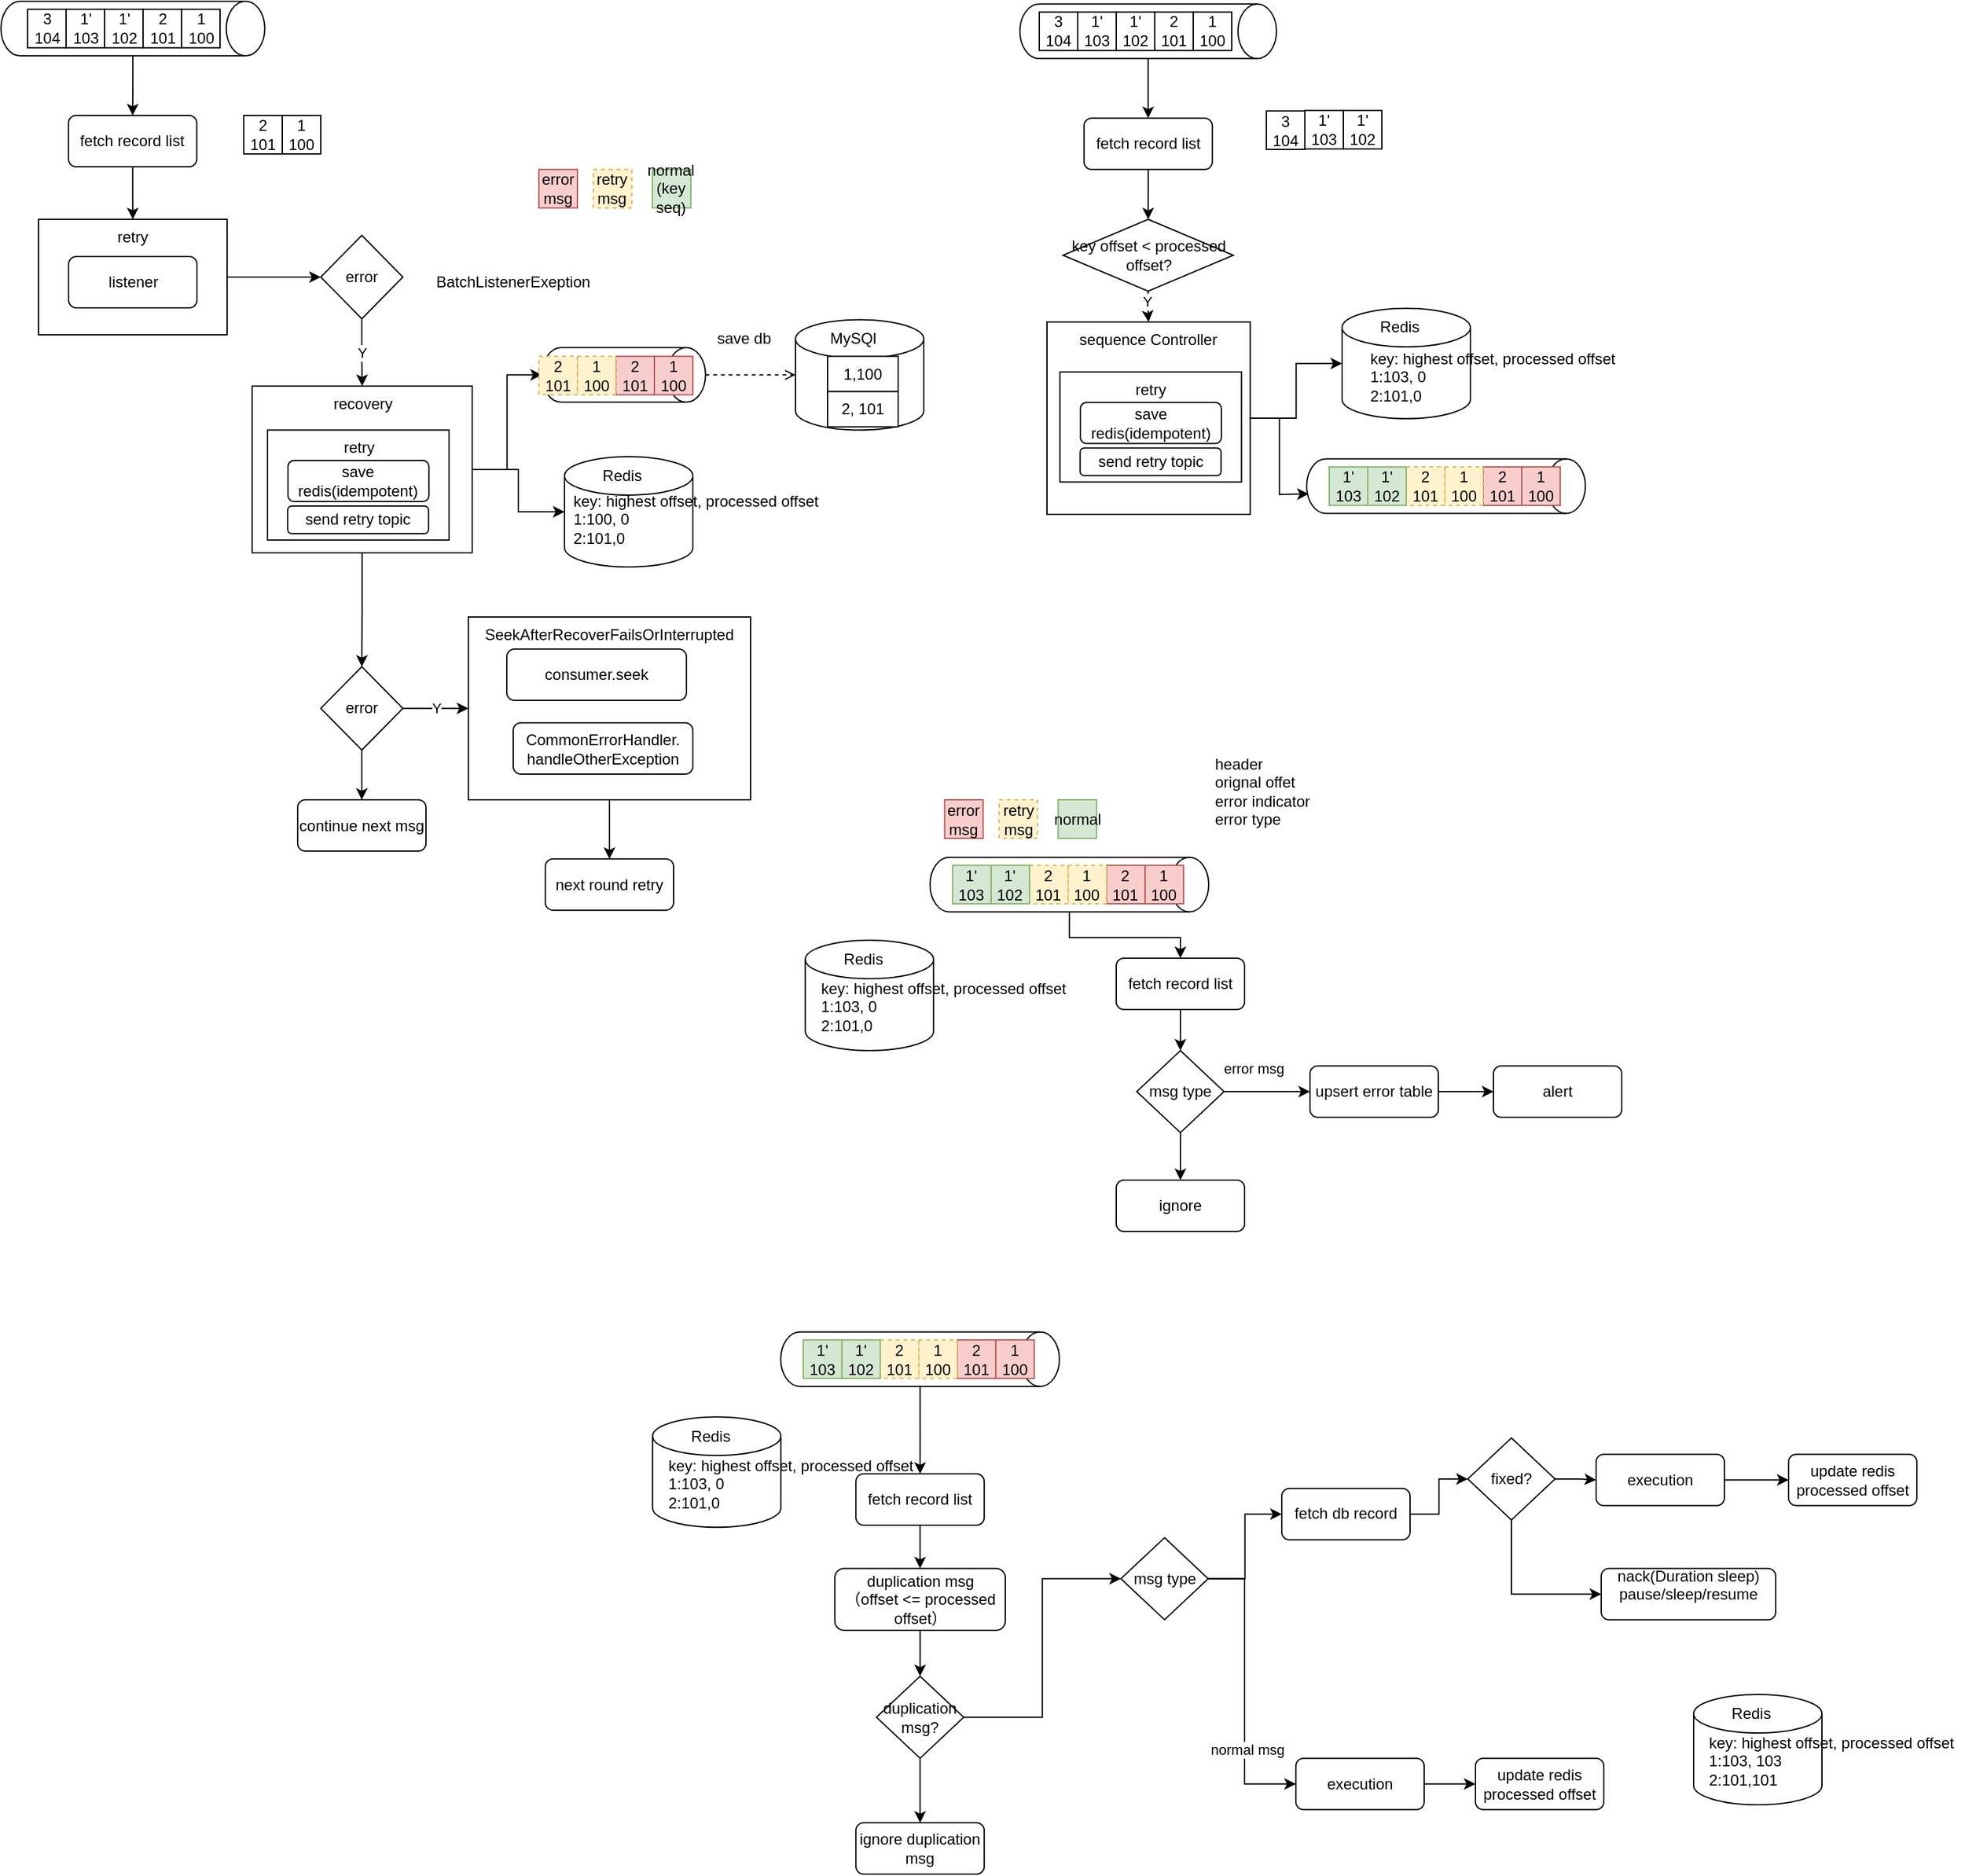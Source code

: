 <mxfile version="26.1.1">
  <diagram name="第 1 页" id="O6liCrvr6T_qjz66huat">
    <mxGraphModel dx="1817" dy="739" grid="1" gridSize="10" guides="1" tooltips="1" connect="1" arrows="1" fold="1" page="1" pageScale="1" pageWidth="827" pageHeight="1169" math="0" shadow="0">
      <root>
        <mxCell id="0" />
        <mxCell id="1" parent="0" />
        <mxCell id="ls6p_8hV20rsziK436bs-142" style="edgeStyle=orthogonalEdgeStyle;rounded=0;orthogonalLoop=1;jettySize=auto;html=1;entryX=0.5;entryY=0;entryDx=0;entryDy=0;" edge="1" parent="1" source="ls6p_8hV20rsziK436bs-121" target="ls6p_8hV20rsziK436bs-141">
          <mxGeometry relative="1" as="geometry" />
        </mxCell>
        <mxCell id="ls6p_8hV20rsziK436bs-121" value="" style="shape=cylinder3;whiteSpace=wrap;html=1;boundedLbl=1;backgroundOutline=1;size=15;rotation=90;" vertex="1" parent="1">
          <mxGeometry x="742.2" y="790" width="42.5" height="217.19" as="geometry" />
        </mxCell>
        <mxCell id="ls6p_8hV20rsziK436bs-19" style="edgeStyle=orthogonalEdgeStyle;rounded=0;orthogonalLoop=1;jettySize=auto;html=1;entryX=0.5;entryY=0;entryDx=0;entryDy=0;" edge="1" parent="1" source="ls6p_8hV20rsziK436bs-1" target="ls6p_8hV20rsziK436bs-18">
          <mxGeometry relative="1" as="geometry" />
        </mxCell>
        <mxCell id="ls6p_8hV20rsziK436bs-1" value="" style="shape=cylinder3;whiteSpace=wrap;html=1;boundedLbl=1;backgroundOutline=1;size=15;rotation=90;" vertex="1" parent="1">
          <mxGeometry x="12.31" y="128.44" width="42.5" height="205.62" as="geometry" />
        </mxCell>
        <mxCell id="ls6p_8hV20rsziK436bs-2" value="1&lt;div&gt;100&lt;/div&gt;" style="rounded=0;whiteSpace=wrap;html=1;" vertex="1" parent="1">
          <mxGeometry x="71.5" y="216.26" width="30" height="30" as="geometry" />
        </mxCell>
        <mxCell id="ls6p_8hV20rsziK436bs-3" value="2&lt;br&gt;&lt;div&gt;101&lt;/div&gt;" style="rounded=0;whiteSpace=wrap;html=1;" vertex="1" parent="1">
          <mxGeometry x="41.5" y="216.26" width="30" height="30" as="geometry" />
        </mxCell>
        <mxCell id="ls6p_8hV20rsziK436bs-4" value="1&#39;&lt;br&gt;&lt;div&gt;102&lt;/div&gt;" style="rounded=0;whiteSpace=wrap;html=1;" vertex="1" parent="1">
          <mxGeometry x="11.5" y="216.26" width="30" height="30" as="geometry" />
        </mxCell>
        <mxCell id="ls6p_8hV20rsziK436bs-5" value="1&#39;&lt;br&gt;&lt;div&gt;103&lt;/div&gt;" style="rounded=0;whiteSpace=wrap;html=1;" vertex="1" parent="1">
          <mxGeometry x="-18.5" y="216.26" width="30" height="30" as="geometry" />
        </mxCell>
        <mxCell id="ls6p_8hV20rsziK436bs-6" value="1&lt;div&gt;100&lt;/div&gt;" style="rounded=0;whiteSpace=wrap;html=1;" vertex="1" parent="1">
          <mxGeometry x="150" y="299" width="30" height="30" as="geometry" />
        </mxCell>
        <mxCell id="ls6p_8hV20rsziK436bs-7" value="2&lt;br&gt;&lt;div&gt;101&lt;/div&gt;" style="rounded=0;whiteSpace=wrap;html=1;" vertex="1" parent="1">
          <mxGeometry x="120" y="299" width="30" height="30" as="geometry" />
        </mxCell>
        <mxCell id="ls6p_8hV20rsziK436bs-25" style="edgeStyle=orthogonalEdgeStyle;rounded=0;orthogonalLoop=1;jettySize=auto;html=1;entryX=0.5;entryY=0;entryDx=0;entryDy=0;" edge="1" parent="1" source="ls6p_8hV20rsziK436bs-18" target="ls6p_8hV20rsziK436bs-22">
          <mxGeometry relative="1" as="geometry" />
        </mxCell>
        <mxCell id="ls6p_8hV20rsziK436bs-18" value="fetch record list" style="rounded=1;whiteSpace=wrap;html=1;" vertex="1" parent="1">
          <mxGeometry x="-16.63" y="299" width="100" height="40" as="geometry" />
        </mxCell>
        <mxCell id="ls6p_8hV20rsziK436bs-29" style="edgeStyle=orthogonalEdgeStyle;rounded=0;orthogonalLoop=1;jettySize=auto;html=1;entryX=0;entryY=0.5;entryDx=0;entryDy=0;" edge="1" parent="1" source="ls6p_8hV20rsziK436bs-22" target="ls6p_8hV20rsziK436bs-28">
          <mxGeometry relative="1" as="geometry" />
        </mxCell>
        <mxCell id="ls6p_8hV20rsziK436bs-22" value="retry" style="rounded=0;whiteSpace=wrap;html=1;verticalAlign=top;" vertex="1" parent="1">
          <mxGeometry x="-40" y="380" width="147" height="90" as="geometry" />
        </mxCell>
        <mxCell id="ls6p_8hV20rsziK436bs-23" value="listener" style="rounded=1;whiteSpace=wrap;html=1;" vertex="1" parent="1">
          <mxGeometry x="-16.5" y="409" width="100" height="40" as="geometry" />
        </mxCell>
        <mxCell id="ls6p_8hV20rsziK436bs-116" style="edgeStyle=orthogonalEdgeStyle;rounded=0;orthogonalLoop=1;jettySize=auto;html=1;entryX=0.5;entryY=0;entryDx=0;entryDy=0;" edge="1" parent="1" source="ls6p_8hV20rsziK436bs-26" target="ls6p_8hV20rsziK436bs-35">
          <mxGeometry relative="1" as="geometry" />
        </mxCell>
        <mxCell id="ls6p_8hV20rsziK436bs-26" value="recovery" style="rounded=0;whiteSpace=wrap;html=1;verticalAlign=top;" vertex="1" parent="1">
          <mxGeometry x="126.5" y="510" width="171.5" height="130" as="geometry" />
        </mxCell>
        <mxCell id="ls6p_8hV20rsziK436bs-31" value="Y" style="edgeStyle=orthogonalEdgeStyle;rounded=0;orthogonalLoop=1;jettySize=auto;html=1;entryX=0.5;entryY=0;entryDx=0;entryDy=0;" edge="1" parent="1" source="ls6p_8hV20rsziK436bs-28" target="ls6p_8hV20rsziK436bs-26">
          <mxGeometry relative="1" as="geometry" />
        </mxCell>
        <mxCell id="ls6p_8hV20rsziK436bs-28" value="error" style="rhombus;whiteSpace=wrap;html=1;" vertex="1" parent="1">
          <mxGeometry x="180" y="392.5" width="64" height="65" as="geometry" />
        </mxCell>
        <mxCell id="ls6p_8hV20rsziK436bs-30" value="BatchListenerExeption" style="text;html=1;align=center;verticalAlign=middle;whiteSpace=wrap;rounded=0;" vertex="1" parent="1">
          <mxGeometry x="300" y="414" width="60" height="30" as="geometry" />
        </mxCell>
        <mxCell id="ls6p_8hV20rsziK436bs-39" value="Y" style="edgeStyle=orthogonalEdgeStyle;rounded=0;orthogonalLoop=1;jettySize=auto;html=1;entryX=0;entryY=0.5;entryDx=0;entryDy=0;" edge="1" parent="1" source="ls6p_8hV20rsziK436bs-35" target="ls6p_8hV20rsziK436bs-37">
          <mxGeometry relative="1" as="geometry" />
        </mxCell>
        <mxCell id="ls6p_8hV20rsziK436bs-230" value="" style="edgeStyle=orthogonalEdgeStyle;rounded=0;orthogonalLoop=1;jettySize=auto;html=1;" edge="1" parent="1" source="ls6p_8hV20rsziK436bs-35" target="ls6p_8hV20rsziK436bs-229">
          <mxGeometry relative="1" as="geometry" />
        </mxCell>
        <mxCell id="ls6p_8hV20rsziK436bs-35" value="error" style="rhombus;whiteSpace=wrap;html=1;" vertex="1" parent="1">
          <mxGeometry x="180" y="728.75" width="64" height="65" as="geometry" />
        </mxCell>
        <mxCell id="ls6p_8hV20rsziK436bs-232" style="edgeStyle=orthogonalEdgeStyle;rounded=0;orthogonalLoop=1;jettySize=auto;html=1;" edge="1" parent="1" source="ls6p_8hV20rsziK436bs-37" target="ls6p_8hV20rsziK436bs-231">
          <mxGeometry relative="1" as="geometry" />
        </mxCell>
        <mxCell id="ls6p_8hV20rsziK436bs-37" value="SeekAfterRecoverFailsOrInterrupted" style="rounded=0;whiteSpace=wrap;html=1;verticalAlign=top;" vertex="1" parent="1">
          <mxGeometry x="295" y="690" width="220" height="142.5" as="geometry" />
        </mxCell>
        <mxCell id="ls6p_8hV20rsziK436bs-38" value="CommonErrorHandler.&lt;div&gt;handleOtherException&lt;/div&gt;" style="rounded=1;whiteSpace=wrap;html=1;" vertex="1" parent="1">
          <mxGeometry x="330" y="772.5" width="140" height="40" as="geometry" />
        </mxCell>
        <mxCell id="ls6p_8hV20rsziK436bs-40" value="consumer.seek" style="rounded=1;whiteSpace=wrap;html=1;" vertex="1" parent="1">
          <mxGeometry x="325" y="715" width="140" height="40" as="geometry" />
        </mxCell>
        <mxCell id="ls6p_8hV20rsziK436bs-48" value="" style="shape=cylinder3;whiteSpace=wrap;html=1;boundedLbl=1;backgroundOutline=1;size=15;" vertex="1" parent="1">
          <mxGeometry x="370" y="565" width="100" height="86" as="geometry" />
        </mxCell>
        <mxCell id="ls6p_8hV20rsziK436bs-51" value="Redis" style="text;html=1;align=center;verticalAlign=middle;whiteSpace=wrap;rounded=0;" vertex="1" parent="1">
          <mxGeometry x="380" y="565" width="70" height="30" as="geometry" />
        </mxCell>
        <mxCell id="ls6p_8hV20rsziK436bs-54" style="edgeStyle=orthogonalEdgeStyle;rounded=0;orthogonalLoop=1;jettySize=auto;html=1;entryX=0;entryY=0.5;entryDx=0;entryDy=0;entryPerimeter=0;exitX=1;exitY=0.5;exitDx=0;exitDy=0;" edge="1" parent="1" source="ls6p_8hV20rsziK436bs-26" target="ls6p_8hV20rsziK436bs-48">
          <mxGeometry relative="1" as="geometry" />
        </mxCell>
        <mxCell id="ls6p_8hV20rsziK436bs-59" style="edgeStyle=orthogonalEdgeStyle;rounded=0;orthogonalLoop=1;jettySize=auto;html=1;entryX=0.5;entryY=0;entryDx=0;entryDy=0;" edge="1" parent="1" source="ls6p_8hV20rsziK436bs-60" target="ls6p_8hV20rsziK436bs-67">
          <mxGeometry relative="1" as="geometry" />
        </mxCell>
        <mxCell id="ls6p_8hV20rsziK436bs-60" value="" style="shape=cylinder3;whiteSpace=wrap;html=1;boundedLbl=1;backgroundOutline=1;size=15;rotation=90;" vertex="1" parent="1">
          <mxGeometry x="803.63" y="133.38" width="42.5" height="200" as="geometry" />
        </mxCell>
        <mxCell id="ls6p_8hV20rsziK436bs-61" value="1&lt;div&gt;100&lt;/div&gt;" style="rounded=0;whiteSpace=wrap;html=1;" vertex="1" parent="1">
          <mxGeometry x="860" y="218.38" width="30" height="30" as="geometry" />
        </mxCell>
        <mxCell id="ls6p_8hV20rsziK436bs-62" value="2&lt;br&gt;&lt;div&gt;101&lt;/div&gt;" style="rounded=0;whiteSpace=wrap;html=1;" vertex="1" parent="1">
          <mxGeometry x="830" y="218.38" width="30" height="30" as="geometry" />
        </mxCell>
        <mxCell id="ls6p_8hV20rsziK436bs-63" value="1&#39;&lt;br&gt;&lt;div&gt;102&lt;/div&gt;" style="rounded=0;whiteSpace=wrap;html=1;" vertex="1" parent="1">
          <mxGeometry x="800" y="218.38" width="30" height="30" as="geometry" />
        </mxCell>
        <mxCell id="ls6p_8hV20rsziK436bs-64" value="1&#39;&lt;br&gt;&lt;div&gt;103&lt;/div&gt;" style="rounded=0;whiteSpace=wrap;html=1;" vertex="1" parent="1">
          <mxGeometry x="770" y="218.38" width="30" height="30" as="geometry" />
        </mxCell>
        <mxCell id="ls6p_8hV20rsziK436bs-65" value="1&#39;&lt;div&gt;102&lt;/div&gt;" style="rounded=0;whiteSpace=wrap;html=1;" vertex="1" parent="1">
          <mxGeometry x="977" y="295.12" width="30" height="30" as="geometry" />
        </mxCell>
        <mxCell id="ls6p_8hV20rsziK436bs-66" value="1&#39;&lt;br&gt;&lt;div&gt;103&lt;/div&gt;" style="rounded=0;whiteSpace=wrap;html=1;" vertex="1" parent="1">
          <mxGeometry x="947" y="295.12" width="30" height="30" as="geometry" />
        </mxCell>
        <mxCell id="ls6p_8hV20rsziK436bs-93" value="" style="edgeStyle=orthogonalEdgeStyle;rounded=0;orthogonalLoop=1;jettySize=auto;html=1;" edge="1" parent="1" source="ls6p_8hV20rsziK436bs-67" target="ls6p_8hV20rsziK436bs-92">
          <mxGeometry relative="1" as="geometry" />
        </mxCell>
        <mxCell id="ls6p_8hV20rsziK436bs-67" value="fetch record list" style="rounded=1;whiteSpace=wrap;html=1;" vertex="1" parent="1">
          <mxGeometry x="774.87" y="301.12" width="100" height="40" as="geometry" />
        </mxCell>
        <mxCell id="ls6p_8hV20rsziK436bs-68" value="3&lt;br&gt;&lt;div&gt;104&lt;/div&gt;" style="rounded=0;whiteSpace=wrap;html=1;" vertex="1" parent="1">
          <mxGeometry x="-48.5" y="216.26" width="30" height="30" as="geometry" />
        </mxCell>
        <mxCell id="ls6p_8hV20rsziK436bs-69" value="3&lt;br&gt;&lt;div&gt;104&lt;/div&gt;" style="rounded=0;whiteSpace=wrap;html=1;" vertex="1" parent="1">
          <mxGeometry x="740" y="218.38" width="30" height="30" as="geometry" />
        </mxCell>
        <mxCell id="ls6p_8hV20rsziK436bs-70" value="3&lt;br&gt;&lt;div&gt;104&lt;/div&gt;" style="rounded=0;whiteSpace=wrap;html=1;" vertex="1" parent="1">
          <mxGeometry x="917" y="295.5" width="30" height="30" as="geometry" />
        </mxCell>
        <mxCell id="ls6p_8hV20rsziK436bs-71" value="" style="shape=cylinder3;whiteSpace=wrap;html=1;boundedLbl=1;backgroundOutline=1;size=15;" vertex="1" parent="1">
          <mxGeometry x="976" y="449.38" width="100" height="86" as="geometry" />
        </mxCell>
        <mxCell id="ls6p_8hV20rsziK436bs-72" value="Redis" style="text;html=1;align=center;verticalAlign=middle;whiteSpace=wrap;rounded=0;" vertex="1" parent="1">
          <mxGeometry x="986" y="449.38" width="70" height="30" as="geometry" />
        </mxCell>
        <mxCell id="ls6p_8hV20rsziK436bs-108" style="edgeStyle=orthogonalEdgeStyle;rounded=0;orthogonalLoop=1;jettySize=auto;html=1;" edge="1" parent="1" source="ls6p_8hV20rsziK436bs-75">
          <mxGeometry relative="1" as="geometry">
            <mxPoint x="950" y="594" as="targetPoint" />
          </mxGeometry>
        </mxCell>
        <mxCell id="ls6p_8hV20rsziK436bs-75" value="sequence Controller" style="rounded=0;whiteSpace=wrap;html=1;verticalAlign=top;" vertex="1" parent="1">
          <mxGeometry x="746" y="460" width="158.38" height="150" as="geometry" />
        </mxCell>
        <mxCell id="ls6p_8hV20rsziK436bs-77" value="" style="shape=cylinder3;whiteSpace=wrap;html=1;boundedLbl=1;backgroundOutline=1;size=15;rotation=90;" vertex="1" parent="1">
          <mxGeometry x="394.87" y="437.5" width="42.5" height="127.5" as="geometry" />
        </mxCell>
        <mxCell id="ls6p_8hV20rsziK436bs-78" value="1&lt;div&gt;100&lt;/div&gt;" style="rounded=0;whiteSpace=wrap;html=1;fillColor=#f8cecc;strokeColor=#b85450;" vertex="1" parent="1">
          <mxGeometry x="822.43" y="883.59" width="30" height="30" as="geometry" />
        </mxCell>
        <mxCell id="ls6p_8hV20rsziK436bs-79" value="2&lt;br&gt;&lt;div&gt;101&lt;/div&gt;" style="rounded=0;whiteSpace=wrap;html=1;fillColor=#f8cecc;strokeColor=#b85450;" vertex="1" parent="1">
          <mxGeometry x="792.43" y="883.59" width="30" height="30" as="geometry" />
        </mxCell>
        <mxCell id="ls6p_8hV20rsziK436bs-84" style="edgeStyle=orthogonalEdgeStyle;rounded=0;orthogonalLoop=1;jettySize=auto;html=1;entryX=0.5;entryY=1;entryDx=0;entryDy=0;entryPerimeter=0;" edge="1" parent="1" source="ls6p_8hV20rsziK436bs-26" target="ls6p_8hV20rsziK436bs-77">
          <mxGeometry relative="1" as="geometry" />
        </mxCell>
        <mxCell id="ls6p_8hV20rsziK436bs-85" value="" style="shape=cylinder3;whiteSpace=wrap;html=1;boundedLbl=1;backgroundOutline=1;size=15;" vertex="1" parent="1">
          <mxGeometry x="550" y="458.26" width="100" height="86" as="geometry" />
        </mxCell>
        <mxCell id="ls6p_8hV20rsziK436bs-86" value="MySQl" style="text;html=1;align=center;verticalAlign=middle;whiteSpace=wrap;rounded=0;" vertex="1" parent="1">
          <mxGeometry x="560" y="458.26" width="70" height="30" as="geometry" />
        </mxCell>
        <mxCell id="ls6p_8hV20rsziK436bs-87" value="1,100" style="rounded=0;whiteSpace=wrap;html=1;" vertex="1" parent="1">
          <mxGeometry x="575" y="486.76" width="55" height="27.5" as="geometry" />
        </mxCell>
        <mxCell id="ls6p_8hV20rsziK436bs-88" value="2, 101" style="rounded=0;whiteSpace=wrap;html=1;" vertex="1" parent="1">
          <mxGeometry x="575" y="514.26" width="55" height="27.5" as="geometry" />
        </mxCell>
        <mxCell id="ls6p_8hV20rsziK436bs-89" style="edgeStyle=orthogonalEdgeStyle;rounded=0;orthogonalLoop=1;jettySize=auto;html=1;entryX=0;entryY=0.5;entryDx=0;entryDy=0;entryPerimeter=0;dashed=1;endArrow=open;endFill=0;" edge="1" parent="1" source="ls6p_8hV20rsziK436bs-77" target="ls6p_8hV20rsziK436bs-85">
          <mxGeometry relative="1" as="geometry" />
        </mxCell>
        <mxCell id="ls6p_8hV20rsziK436bs-90" value="save db" style="text;html=1;align=center;verticalAlign=middle;whiteSpace=wrap;rounded=0;" vertex="1" parent="1">
          <mxGeometry x="480" y="458" width="60" height="30" as="geometry" />
        </mxCell>
        <mxCell id="ls6p_8hV20rsziK436bs-94" value="" style="edgeStyle=orthogonalEdgeStyle;rounded=0;orthogonalLoop=1;jettySize=auto;html=1;" edge="1" parent="1" source="ls6p_8hV20rsziK436bs-92" target="ls6p_8hV20rsziK436bs-75">
          <mxGeometry relative="1" as="geometry" />
        </mxCell>
        <mxCell id="ls6p_8hV20rsziK436bs-192" value="Y" style="edgeLabel;html=1;align=center;verticalAlign=middle;resizable=0;points=[];" vertex="1" connectable="0" parent="ls6p_8hV20rsziK436bs-94">
          <mxGeometry x="-0.495" y="-1" relative="1" as="geometry">
            <mxPoint y="2" as="offset" />
          </mxGeometry>
        </mxCell>
        <mxCell id="ls6p_8hV20rsziK436bs-92" value="key offset &amp;lt; processed offset?" style="rhombus;whiteSpace=wrap;html=1;" vertex="1" parent="1">
          <mxGeometry x="758.52" y="380" width="132.7" height="56" as="geometry" />
        </mxCell>
        <mxCell id="ls6p_8hV20rsziK436bs-98" style="edgeStyle=orthogonalEdgeStyle;rounded=0;orthogonalLoop=1;jettySize=auto;html=1;entryX=0;entryY=0.5;entryDx=0;entryDy=0;entryPerimeter=0;" edge="1" parent="1" source="ls6p_8hV20rsziK436bs-75" target="ls6p_8hV20rsziK436bs-71">
          <mxGeometry relative="1" as="geometry" />
        </mxCell>
        <mxCell id="ls6p_8hV20rsziK436bs-109" value="retry" style="rounded=0;whiteSpace=wrap;html=1;verticalAlign=top;" vertex="1" parent="1">
          <mxGeometry x="138.5" y="544.26" width="141.5" height="85.74" as="geometry" />
        </mxCell>
        <mxCell id="ls6p_8hV20rsziK436bs-27" value="send retry topic" style="rounded=1;whiteSpace=wrap;html=1;" vertex="1" parent="1">
          <mxGeometry x="154.19" y="603.5" width="109.87" height="21.5" as="geometry" />
        </mxCell>
        <mxCell id="ls6p_8hV20rsziK436bs-42" value="save redis(idempotent)" style="rounded=1;whiteSpace=wrap;html=1;" vertex="1" parent="1">
          <mxGeometry x="154.44" y="568" width="109.87" height="32" as="geometry" />
        </mxCell>
        <mxCell id="ls6p_8hV20rsziK436bs-110" value="1&lt;div&gt;100&lt;/div&gt;" style="rounded=0;whiteSpace=wrap;html=1;dashed=1;fillColor=#fff2cc;strokeColor=#d6b656;" vertex="1" parent="1">
          <mxGeometry x="762.43" y="883.59" width="30" height="30" as="geometry" />
        </mxCell>
        <mxCell id="ls6p_8hV20rsziK436bs-111" value="2&lt;br&gt;&lt;div&gt;101&lt;/div&gt;" style="rounded=0;whiteSpace=wrap;html=1;dashed=1;fillColor=#fff2cc;strokeColor=#d6b656;" vertex="1" parent="1">
          <mxGeometry x="732.43" y="883.59" width="30" height="30" as="geometry" />
        </mxCell>
        <mxCell id="ls6p_8hV20rsziK436bs-113" value="retry" style="rounded=0;whiteSpace=wrap;html=1;verticalAlign=top;" vertex="1" parent="1">
          <mxGeometry x="756.12" y="499" width="141.5" height="85.74" as="geometry" />
        </mxCell>
        <mxCell id="ls6p_8hV20rsziK436bs-114" value="send retry topic" style="rounded=1;whiteSpace=wrap;html=1;" vertex="1" parent="1">
          <mxGeometry x="771.81" y="558.24" width="109.87" height="21.5" as="geometry" />
        </mxCell>
        <mxCell id="ls6p_8hV20rsziK436bs-115" value="save redis(idempotent)" style="rounded=1;whiteSpace=wrap;html=1;" vertex="1" parent="1">
          <mxGeometry x="772.06" y="522.74" width="109.87" height="32" as="geometry" />
        </mxCell>
        <mxCell id="ls6p_8hV20rsziK436bs-117" value="" style="shape=cylinder3;whiteSpace=wrap;html=1;boundedLbl=1;backgroundOutline=1;size=15;" vertex="1" parent="1">
          <mxGeometry x="557.62" y="942" width="100" height="86" as="geometry" />
        </mxCell>
        <mxCell id="ls6p_8hV20rsziK436bs-118" value="Redis" style="text;html=1;align=center;verticalAlign=middle;whiteSpace=wrap;rounded=0;" vertex="1" parent="1">
          <mxGeometry x="567.62" y="942" width="70" height="30" as="geometry" />
        </mxCell>
        <mxCell id="ls6p_8hV20rsziK436bs-122" value="1&#39;&lt;div&gt;102&lt;/div&gt;" style="rounded=0;whiteSpace=wrap;html=1;fillColor=#d5e8d4;strokeColor=#82b366;" vertex="1" parent="1">
          <mxGeometry x="702.43" y="883.59" width="30" height="30" as="geometry" />
        </mxCell>
        <mxCell id="ls6p_8hV20rsziK436bs-123" value="1&#39;&lt;br&gt;&lt;div&gt;103&lt;/div&gt;" style="rounded=0;whiteSpace=wrap;html=1;fillColor=#d5e8d4;strokeColor=#82b366;" vertex="1" parent="1">
          <mxGeometry x="672.43" y="883.59" width="30" height="30" as="geometry" />
        </mxCell>
        <mxCell id="ls6p_8hV20rsziK436bs-126" value="error&lt;div&gt;msg&lt;/div&gt;" style="rounded=0;whiteSpace=wrap;html=1;fillColor=#f8cecc;strokeColor=#b85450;" vertex="1" parent="1">
          <mxGeometry x="666.25" y="832.5" width="30" height="30" as="geometry" />
        </mxCell>
        <mxCell id="ls6p_8hV20rsziK436bs-127" value="retry&lt;div&gt;msg&lt;/div&gt;" style="rounded=0;whiteSpace=wrap;html=1;dashed=1;fillColor=#fff2cc;strokeColor=#d6b656;" vertex="1" parent="1">
          <mxGeometry x="708.68" y="832.5" width="30" height="30" as="geometry" />
        </mxCell>
        <mxCell id="ls6p_8hV20rsziK436bs-128" value="normal" style="rounded=0;whiteSpace=wrap;html=1;fillColor=#d5e8d4;strokeColor=#82b366;" vertex="1" parent="1">
          <mxGeometry x="754.7" y="832.5" width="30" height="30" as="geometry" />
        </mxCell>
        <mxCell id="ls6p_8hV20rsziK436bs-129" value="1&lt;div&gt;100&lt;/div&gt;" style="rounded=0;whiteSpace=wrap;html=1;fillColor=#f8cecc;strokeColor=#b85450;" vertex="1" parent="1">
          <mxGeometry x="440" y="486.76" width="30" height="30" as="geometry" />
        </mxCell>
        <mxCell id="ls6p_8hV20rsziK436bs-130" value="2&lt;br&gt;&lt;div&gt;101&lt;/div&gt;" style="rounded=0;whiteSpace=wrap;html=1;fillColor=#f8cecc;strokeColor=#b85450;" vertex="1" parent="1">
          <mxGeometry x="410" y="486.76" width="30" height="30" as="geometry" />
        </mxCell>
        <mxCell id="ls6p_8hV20rsziK436bs-131" value="1&lt;div&gt;100&lt;/div&gt;" style="rounded=0;whiteSpace=wrap;html=1;dashed=1;fillColor=#fff2cc;strokeColor=#d6b656;" vertex="1" parent="1">
          <mxGeometry x="380" y="486.76" width="30" height="30" as="geometry" />
        </mxCell>
        <mxCell id="ls6p_8hV20rsziK436bs-132" value="2&lt;br&gt;&lt;div&gt;101&lt;/div&gt;" style="rounded=0;whiteSpace=wrap;html=1;dashed=1;fillColor=#fff2cc;strokeColor=#d6b656;" vertex="1" parent="1">
          <mxGeometry x="350" y="486.76" width="30" height="30" as="geometry" />
        </mxCell>
        <mxCell id="ls6p_8hV20rsziK436bs-133" value="" style="shape=cylinder3;whiteSpace=wrap;html=1;boundedLbl=1;backgroundOutline=1;size=15;rotation=90;" vertex="1" parent="1">
          <mxGeometry x="1035.77" y="479.38" width="42.5" height="217.19" as="geometry" />
        </mxCell>
        <mxCell id="ls6p_8hV20rsziK436bs-134" value="1&lt;div&gt;100&lt;/div&gt;" style="rounded=0;whiteSpace=wrap;html=1;fillColor=#f8cecc;strokeColor=#b85450;" vertex="1" parent="1">
          <mxGeometry x="1116" y="572.97" width="30" height="30" as="geometry" />
        </mxCell>
        <mxCell id="ls6p_8hV20rsziK436bs-135" value="2&lt;br&gt;&lt;div&gt;101&lt;/div&gt;" style="rounded=0;whiteSpace=wrap;html=1;fillColor=#f8cecc;strokeColor=#b85450;" vertex="1" parent="1">
          <mxGeometry x="1086" y="572.97" width="30" height="30" as="geometry" />
        </mxCell>
        <mxCell id="ls6p_8hV20rsziK436bs-136" value="1&lt;div&gt;100&lt;/div&gt;" style="rounded=0;whiteSpace=wrap;html=1;dashed=1;fillColor=#fff2cc;strokeColor=#d6b656;" vertex="1" parent="1">
          <mxGeometry x="1056" y="572.97" width="30" height="30" as="geometry" />
        </mxCell>
        <mxCell id="ls6p_8hV20rsziK436bs-137" value="2&lt;br&gt;&lt;div&gt;101&lt;/div&gt;" style="rounded=0;whiteSpace=wrap;html=1;dashed=1;fillColor=#fff2cc;strokeColor=#d6b656;" vertex="1" parent="1">
          <mxGeometry x="1026" y="572.97" width="30" height="30" as="geometry" />
        </mxCell>
        <mxCell id="ls6p_8hV20rsziK436bs-138" value="1&#39;&lt;div&gt;102&lt;/div&gt;" style="rounded=0;whiteSpace=wrap;html=1;fillColor=#d5e8d4;strokeColor=#82b366;" vertex="1" parent="1">
          <mxGeometry x="996" y="572.97" width="30" height="30" as="geometry" />
        </mxCell>
        <mxCell id="ls6p_8hV20rsziK436bs-139" value="1&#39;&lt;br&gt;&lt;div&gt;103&lt;/div&gt;" style="rounded=0;whiteSpace=wrap;html=1;fillColor=#d5e8d4;strokeColor=#82b366;" vertex="1" parent="1">
          <mxGeometry x="966" y="572.97" width="30" height="30" as="geometry" />
        </mxCell>
        <mxCell id="ls6p_8hV20rsziK436bs-140" value="header&lt;div&gt;orignal offet&lt;/div&gt;&lt;div&gt;error indicator&lt;/div&gt;&lt;div&gt;error type&lt;/div&gt;" style="text;html=1;align=left;verticalAlign=middle;whiteSpace=wrap;rounded=0;" vertex="1" parent="1">
          <mxGeometry x="874.87" y="812.5" width="138" height="27.5" as="geometry" />
        </mxCell>
        <mxCell id="ls6p_8hV20rsziK436bs-149" value="" style="edgeStyle=orthogonalEdgeStyle;rounded=0;orthogonalLoop=1;jettySize=auto;html=1;" edge="1" parent="1" source="ls6p_8hV20rsziK436bs-141" target="ls6p_8hV20rsziK436bs-143">
          <mxGeometry relative="1" as="geometry" />
        </mxCell>
        <mxCell id="ls6p_8hV20rsziK436bs-141" value="fetch record list" style="rounded=1;whiteSpace=wrap;html=1;" vertex="1" parent="1">
          <mxGeometry x="800" y="956" width="100" height="40" as="geometry" />
        </mxCell>
        <mxCell id="ls6p_8hV20rsziK436bs-146" value="error msg" style="edgeStyle=orthogonalEdgeStyle;rounded=0;orthogonalLoop=1;jettySize=auto;html=1;" edge="1" parent="1" source="ls6p_8hV20rsziK436bs-143" target="ls6p_8hV20rsziK436bs-145">
          <mxGeometry x="-0.31" y="18" relative="1" as="geometry">
            <mxPoint as="offset" />
          </mxGeometry>
        </mxCell>
        <mxCell id="ls6p_8hV20rsziK436bs-151" value="" style="edgeStyle=orthogonalEdgeStyle;rounded=0;orthogonalLoop=1;jettySize=auto;html=1;" edge="1" parent="1" source="ls6p_8hV20rsziK436bs-143" target="ls6p_8hV20rsziK436bs-150">
          <mxGeometry relative="1" as="geometry" />
        </mxCell>
        <mxCell id="ls6p_8hV20rsziK436bs-143" value="msg type" style="rhombus;whiteSpace=wrap;html=1;" vertex="1" parent="1">
          <mxGeometry x="816" y="1028" width="68" height="64" as="geometry" />
        </mxCell>
        <mxCell id="ls6p_8hV20rsziK436bs-148" style="edgeStyle=orthogonalEdgeStyle;rounded=0;orthogonalLoop=1;jettySize=auto;html=1;entryX=0;entryY=0.5;entryDx=0;entryDy=0;" edge="1" parent="1" source="ls6p_8hV20rsziK436bs-145" target="ls6p_8hV20rsziK436bs-147">
          <mxGeometry relative="1" as="geometry" />
        </mxCell>
        <mxCell id="ls6p_8hV20rsziK436bs-145" value="upsert error table" style="rounded=1;whiteSpace=wrap;html=1;" vertex="1" parent="1">
          <mxGeometry x="951" y="1040" width="100" height="40" as="geometry" />
        </mxCell>
        <mxCell id="ls6p_8hV20rsziK436bs-147" value="alert" style="rounded=1;whiteSpace=wrap;html=1;" vertex="1" parent="1">
          <mxGeometry x="1094" y="1040" width="100" height="40" as="geometry" />
        </mxCell>
        <mxCell id="ls6p_8hV20rsziK436bs-150" value="ignore" style="rounded=1;whiteSpace=wrap;html=1;" vertex="1" parent="1">
          <mxGeometry x="800" y="1129" width="100" height="40" as="geometry" />
        </mxCell>
        <mxCell id="ls6p_8hV20rsziK436bs-152" style="edgeStyle=orthogonalEdgeStyle;rounded=0;orthogonalLoop=1;jettySize=auto;html=1;entryX=0.5;entryY=0;entryDx=0;entryDy=0;" edge="1" parent="1" source="ls6p_8hV20rsziK436bs-153" target="ls6p_8hV20rsziK436bs-165">
          <mxGeometry relative="1" as="geometry" />
        </mxCell>
        <mxCell id="ls6p_8hV20rsziK436bs-153" value="" style="shape=cylinder3;whiteSpace=wrap;html=1;boundedLbl=1;backgroundOutline=1;size=15;rotation=90;" vertex="1" parent="1">
          <mxGeometry x="625.85" y="1160" width="42.5" height="217.19" as="geometry" />
        </mxCell>
        <mxCell id="ls6p_8hV20rsziK436bs-154" value="1&lt;div&gt;100&lt;/div&gt;" style="rounded=0;whiteSpace=wrap;html=1;fillColor=#f8cecc;strokeColor=#b85450;" vertex="1" parent="1">
          <mxGeometry x="706.08" y="1253.59" width="30" height="30" as="geometry" />
        </mxCell>
        <mxCell id="ls6p_8hV20rsziK436bs-155" value="2&lt;br&gt;&lt;div&gt;101&lt;/div&gt;" style="rounded=0;whiteSpace=wrap;html=1;fillColor=#f8cecc;strokeColor=#b85450;" vertex="1" parent="1">
          <mxGeometry x="676.08" y="1253.59" width="30" height="30" as="geometry" />
        </mxCell>
        <mxCell id="ls6p_8hV20rsziK436bs-156" value="1&lt;div&gt;100&lt;/div&gt;" style="rounded=0;whiteSpace=wrap;html=1;dashed=1;fillColor=#fff2cc;strokeColor=#d6b656;" vertex="1" parent="1">
          <mxGeometry x="646.08" y="1253.59" width="30" height="30" as="geometry" />
        </mxCell>
        <mxCell id="ls6p_8hV20rsziK436bs-157" value="2&lt;br&gt;&lt;div&gt;101&lt;/div&gt;" style="rounded=0;whiteSpace=wrap;html=1;dashed=1;fillColor=#fff2cc;strokeColor=#d6b656;" vertex="1" parent="1">
          <mxGeometry x="616.08" y="1253.59" width="30" height="30" as="geometry" />
        </mxCell>
        <mxCell id="ls6p_8hV20rsziK436bs-162" value="1&#39;&lt;div&gt;102&lt;/div&gt;" style="rounded=0;whiteSpace=wrap;html=1;fillColor=#d5e8d4;strokeColor=#82b366;" vertex="1" parent="1">
          <mxGeometry x="586.08" y="1253.59" width="30" height="30" as="geometry" />
        </mxCell>
        <mxCell id="ls6p_8hV20rsziK436bs-163" value="1&#39;&lt;br&gt;&lt;div&gt;103&lt;/div&gt;" style="rounded=0;whiteSpace=wrap;html=1;fillColor=#d5e8d4;strokeColor=#82b366;" vertex="1" parent="1">
          <mxGeometry x="556.08" y="1253.59" width="30" height="30" as="geometry" />
        </mxCell>
        <mxCell id="ls6p_8hV20rsziK436bs-222" style="edgeStyle=orthogonalEdgeStyle;rounded=0;orthogonalLoop=1;jettySize=auto;html=1;entryX=0.5;entryY=0;entryDx=0;entryDy=0;" edge="1" parent="1" source="ls6p_8hV20rsziK436bs-165" target="ls6p_8hV20rsziK436bs-220">
          <mxGeometry relative="1" as="geometry" />
        </mxCell>
        <mxCell id="ls6p_8hV20rsziK436bs-165" value="fetch record list" style="rounded=1;whiteSpace=wrap;html=1;" vertex="1" parent="1">
          <mxGeometry x="597.1" y="1358" width="100" height="40" as="geometry" />
        </mxCell>
        <mxCell id="ls6p_8hV20rsziK436bs-183" style="edgeStyle=orthogonalEdgeStyle;rounded=0;orthogonalLoop=1;jettySize=auto;html=1;entryX=0;entryY=0.5;entryDx=0;entryDy=0;" edge="1" parent="1" source="ls6p_8hV20rsziK436bs-168" target="ls6p_8hV20rsziK436bs-182">
          <mxGeometry relative="1" as="geometry">
            <Array as="points">
              <mxPoint x="899.98" y="1439.75" />
              <mxPoint x="899.98" y="1599.75" />
            </Array>
          </mxGeometry>
        </mxCell>
        <mxCell id="ls6p_8hV20rsziK436bs-184" value="normal msg" style="edgeLabel;html=1;align=center;verticalAlign=middle;resizable=0;points=[];" vertex="1" connectable="0" parent="ls6p_8hV20rsziK436bs-183">
          <mxGeometry x="0.415" y="2" relative="1" as="geometry">
            <mxPoint as="offset" />
          </mxGeometry>
        </mxCell>
        <mxCell id="ls6p_8hV20rsziK436bs-228" style="edgeStyle=orthogonalEdgeStyle;rounded=0;orthogonalLoop=1;jettySize=auto;html=1;" edge="1" parent="1" source="ls6p_8hV20rsziK436bs-168" target="ls6p_8hV20rsziK436bs-170">
          <mxGeometry relative="1" as="geometry" />
        </mxCell>
        <mxCell id="ls6p_8hV20rsziK436bs-168" value="msg type" style="rhombus;whiteSpace=wrap;html=1;" vertex="1" parent="1">
          <mxGeometry x="803.63" y="1407.75" width="68" height="64" as="geometry" />
        </mxCell>
        <mxCell id="ls6p_8hV20rsziK436bs-174" style="edgeStyle=orthogonalEdgeStyle;rounded=0;orthogonalLoop=1;jettySize=auto;html=1;entryX=0;entryY=0.5;entryDx=0;entryDy=0;" edge="1" parent="1" source="ls6p_8hV20rsziK436bs-170" target="ls6p_8hV20rsziK436bs-173">
          <mxGeometry relative="1" as="geometry" />
        </mxCell>
        <mxCell id="ls6p_8hV20rsziK436bs-170" value="fetch db record" style="rounded=1;whiteSpace=wrap;html=1;" vertex="1" parent="1">
          <mxGeometry x="928.98" y="1369.37" width="100" height="40" as="geometry" />
        </mxCell>
        <mxCell id="ls6p_8hV20rsziK436bs-176" style="edgeStyle=orthogonalEdgeStyle;rounded=0;orthogonalLoop=1;jettySize=auto;html=1;entryX=0;entryY=0.5;entryDx=0;entryDy=0;" edge="1" parent="1" source="ls6p_8hV20rsziK436bs-173" target="ls6p_8hV20rsziK436bs-175">
          <mxGeometry relative="1" as="geometry" />
        </mxCell>
        <mxCell id="ls6p_8hV20rsziK436bs-179" style="edgeStyle=orthogonalEdgeStyle;rounded=0;orthogonalLoop=1;jettySize=auto;html=1;entryX=0;entryY=0.5;entryDx=0;entryDy=0;" edge="1" parent="1" source="ls6p_8hV20rsziK436bs-173" target="ls6p_8hV20rsziK436bs-177">
          <mxGeometry relative="1" as="geometry">
            <Array as="points">
              <mxPoint x="1107.98" y="1451.75" />
            </Array>
          </mxGeometry>
        </mxCell>
        <mxCell id="ls6p_8hV20rsziK436bs-173" value="fixed?" style="rhombus;whiteSpace=wrap;html=1;" vertex="1" parent="1">
          <mxGeometry x="1073.98" y="1330" width="68" height="64" as="geometry" />
        </mxCell>
        <mxCell id="ls6p_8hV20rsziK436bs-188" style="edgeStyle=orthogonalEdgeStyle;rounded=0;orthogonalLoop=1;jettySize=auto;html=1;" edge="1" parent="1" source="ls6p_8hV20rsziK436bs-175" target="ls6p_8hV20rsziK436bs-187">
          <mxGeometry relative="1" as="geometry" />
        </mxCell>
        <mxCell id="ls6p_8hV20rsziK436bs-175" value="execution" style="rounded=1;whiteSpace=wrap;html=1;" vertex="1" parent="1">
          <mxGeometry x="1173.98" y="1342.75" width="100" height="40" as="geometry" />
        </mxCell>
        <mxCell id="ls6p_8hV20rsziK436bs-177" value="nack(Duration sleep)&lt;div&gt;pause/sleep/resume&lt;br&gt;&lt;div&gt;&lt;br&gt;&lt;/div&gt;&lt;/div&gt;" style="rounded=1;whiteSpace=wrap;html=1;" vertex="1" parent="1">
          <mxGeometry x="1177.98" y="1431.75" width="136" height="40" as="geometry" />
        </mxCell>
        <mxCell id="ls6p_8hV20rsziK436bs-186" style="edgeStyle=orthogonalEdgeStyle;rounded=0;orthogonalLoop=1;jettySize=auto;html=1;" edge="1" parent="1" source="ls6p_8hV20rsziK436bs-182" target="ls6p_8hV20rsziK436bs-185">
          <mxGeometry relative="1" as="geometry" />
        </mxCell>
        <mxCell id="ls6p_8hV20rsziK436bs-182" value="execution" style="rounded=1;whiteSpace=wrap;html=1;" vertex="1" parent="1">
          <mxGeometry x="939.98" y="1579.75" width="100" height="40" as="geometry" />
        </mxCell>
        <mxCell id="ls6p_8hV20rsziK436bs-185" value="update redis processed offset" style="rounded=1;whiteSpace=wrap;html=1;" vertex="1" parent="1">
          <mxGeometry x="1079.98" y="1579.75" width="100" height="40" as="geometry" />
        </mxCell>
        <mxCell id="ls6p_8hV20rsziK436bs-187" value="update redis processed offset" style="rounded=1;whiteSpace=wrap;html=1;" vertex="1" parent="1">
          <mxGeometry x="1323.98" y="1342.75" width="100" height="40" as="geometry" />
        </mxCell>
        <mxCell id="ls6p_8hV20rsziK436bs-189" value="error&lt;div&gt;msg&lt;/div&gt;" style="rounded=0;whiteSpace=wrap;html=1;fillColor=#f8cecc;strokeColor=#b85450;" vertex="1" parent="1">
          <mxGeometry x="350" y="341.12" width="30" height="30" as="geometry" />
        </mxCell>
        <mxCell id="ls6p_8hV20rsziK436bs-190" value="retry&lt;div&gt;msg&lt;/div&gt;" style="rounded=0;whiteSpace=wrap;html=1;dashed=1;fillColor=#fff2cc;strokeColor=#d6b656;" vertex="1" parent="1">
          <mxGeometry x="392.43" y="341.12" width="30" height="30" as="geometry" />
        </mxCell>
        <mxCell id="ls6p_8hV20rsziK436bs-191" value="normal&lt;div&gt;(key seq)&lt;/div&gt;" style="rounded=0;whiteSpace=wrap;html=1;fillColor=#d5e8d4;strokeColor=#82b366;" vertex="1" parent="1">
          <mxGeometry x="438.45" y="341.12" width="30" height="30" as="geometry" />
        </mxCell>
        <mxCell id="ls6p_8hV20rsziK436bs-193" value="key: highest offset, processed offset&lt;div&gt;1:100, 0&lt;/div&gt;&lt;div&gt;2:101,0&lt;/div&gt;" style="text;html=1;align=left;verticalAlign=middle;whiteSpace=wrap;rounded=0;" vertex="1" parent="1">
          <mxGeometry x="375" y="599.25" width="200" height="30" as="geometry" />
        </mxCell>
        <mxCell id="ls6p_8hV20rsziK436bs-194" value="key: highest offset, processed offset&lt;div&gt;1:103, 0&lt;/div&gt;&lt;div&gt;2:101,0&lt;/div&gt;" style="text;html=1;align=left;verticalAlign=middle;whiteSpace=wrap;rounded=0;" vertex="1" parent="1">
          <mxGeometry x="996" y="488" width="200" height="30" as="geometry" />
        </mxCell>
        <mxCell id="ls6p_8hV20rsziK436bs-195" value="key: highest offset, processed offset&lt;div&gt;1:103, 0&lt;/div&gt;&lt;div&gt;2:101,0&lt;/div&gt;" style="text;html=1;align=left;verticalAlign=middle;whiteSpace=wrap;rounded=0;" vertex="1" parent="1">
          <mxGeometry x="567.62" y="979.19" width="200" height="30" as="geometry" />
        </mxCell>
        <mxCell id="ls6p_8hV20rsziK436bs-196" value="" style="shape=cylinder3;whiteSpace=wrap;html=1;boundedLbl=1;backgroundOutline=1;size=15;" vertex="1" parent="1">
          <mxGeometry x="438.62" y="1313.62" width="100" height="86" as="geometry" />
        </mxCell>
        <mxCell id="ls6p_8hV20rsziK436bs-197" value="Redis" style="text;html=1;align=center;verticalAlign=middle;whiteSpace=wrap;rounded=0;" vertex="1" parent="1">
          <mxGeometry x="448.62" y="1313.62" width="70" height="30" as="geometry" />
        </mxCell>
        <mxCell id="ls6p_8hV20rsziK436bs-198" value="key: highest offset, processed offset&lt;div&gt;1:103, 0&lt;/div&gt;&lt;div&gt;2:101,0&lt;/div&gt;" style="text;html=1;align=left;verticalAlign=middle;whiteSpace=wrap;rounded=0;" vertex="1" parent="1">
          <mxGeometry x="448.62" y="1350.81" width="200" height="30" as="geometry" />
        </mxCell>
        <mxCell id="ls6p_8hV20rsziK436bs-199" value="" style="shape=cylinder3;whiteSpace=wrap;html=1;boundedLbl=1;backgroundOutline=1;size=15;" vertex="1" parent="1">
          <mxGeometry x="1250" y="1530" width="100" height="86" as="geometry" />
        </mxCell>
        <mxCell id="ls6p_8hV20rsziK436bs-200" value="Redis" style="text;html=1;align=center;verticalAlign=middle;whiteSpace=wrap;rounded=0;" vertex="1" parent="1">
          <mxGeometry x="1260" y="1530" width="70" height="30" as="geometry" />
        </mxCell>
        <mxCell id="ls6p_8hV20rsziK436bs-201" value="key: highest offset, processed offset&lt;div&gt;1:103, 103&lt;/div&gt;&lt;div&gt;2:101,101&lt;/div&gt;" style="text;html=1;align=left;verticalAlign=middle;whiteSpace=wrap;rounded=0;" vertex="1" parent="1">
          <mxGeometry x="1260" y="1567.19" width="200" height="30" as="geometry" />
        </mxCell>
        <mxCell id="ls6p_8hV20rsziK436bs-224" value="" style="edgeStyle=orthogonalEdgeStyle;rounded=0;orthogonalLoop=1;jettySize=auto;html=1;" edge="1" parent="1" source="ls6p_8hV20rsziK436bs-220" target="ls6p_8hV20rsziK436bs-223">
          <mxGeometry relative="1" as="geometry" />
        </mxCell>
        <mxCell id="ls6p_8hV20rsziK436bs-220" value="duplication msg&lt;div&gt;（offset &amp;lt;= processed offset）&lt;/div&gt;" style="rounded=1;whiteSpace=wrap;html=1;" vertex="1" parent="1">
          <mxGeometry x="580.65" y="1431.75" width="132.9" height="48.25" as="geometry" />
        </mxCell>
        <mxCell id="ls6p_8hV20rsziK436bs-225" style="edgeStyle=orthogonalEdgeStyle;rounded=0;orthogonalLoop=1;jettySize=auto;html=1;entryX=0;entryY=0.5;entryDx=0;entryDy=0;" edge="1" parent="1" source="ls6p_8hV20rsziK436bs-223" target="ls6p_8hV20rsziK436bs-168">
          <mxGeometry relative="1" as="geometry" />
        </mxCell>
        <mxCell id="ls6p_8hV20rsziK436bs-227" value="" style="edgeStyle=orthogonalEdgeStyle;rounded=0;orthogonalLoop=1;jettySize=auto;html=1;" edge="1" parent="1" source="ls6p_8hV20rsziK436bs-223" target="ls6p_8hV20rsziK436bs-226">
          <mxGeometry relative="1" as="geometry" />
        </mxCell>
        <mxCell id="ls6p_8hV20rsziK436bs-223" value="duplication msg?" style="rhombus;whiteSpace=wrap;html=1;" vertex="1" parent="1">
          <mxGeometry x="613.1" y="1515.75" width="68" height="64" as="geometry" />
        </mxCell>
        <mxCell id="ls6p_8hV20rsziK436bs-226" value="ignore duplication msg" style="rounded=1;whiteSpace=wrap;html=1;" vertex="1" parent="1">
          <mxGeometry x="597.1" y="1630" width="100" height="40" as="geometry" />
        </mxCell>
        <mxCell id="ls6p_8hV20rsziK436bs-229" value="continue next msg" style="rounded=1;whiteSpace=wrap;html=1;" vertex="1" parent="1">
          <mxGeometry x="162" y="832.5" width="100" height="40" as="geometry" />
        </mxCell>
        <mxCell id="ls6p_8hV20rsziK436bs-231" value="next round retry" style="rounded=1;whiteSpace=wrap;html=1;" vertex="1" parent="1">
          <mxGeometry x="355" y="878.59" width="100" height="40" as="geometry" />
        </mxCell>
      </root>
    </mxGraphModel>
  </diagram>
</mxfile>
